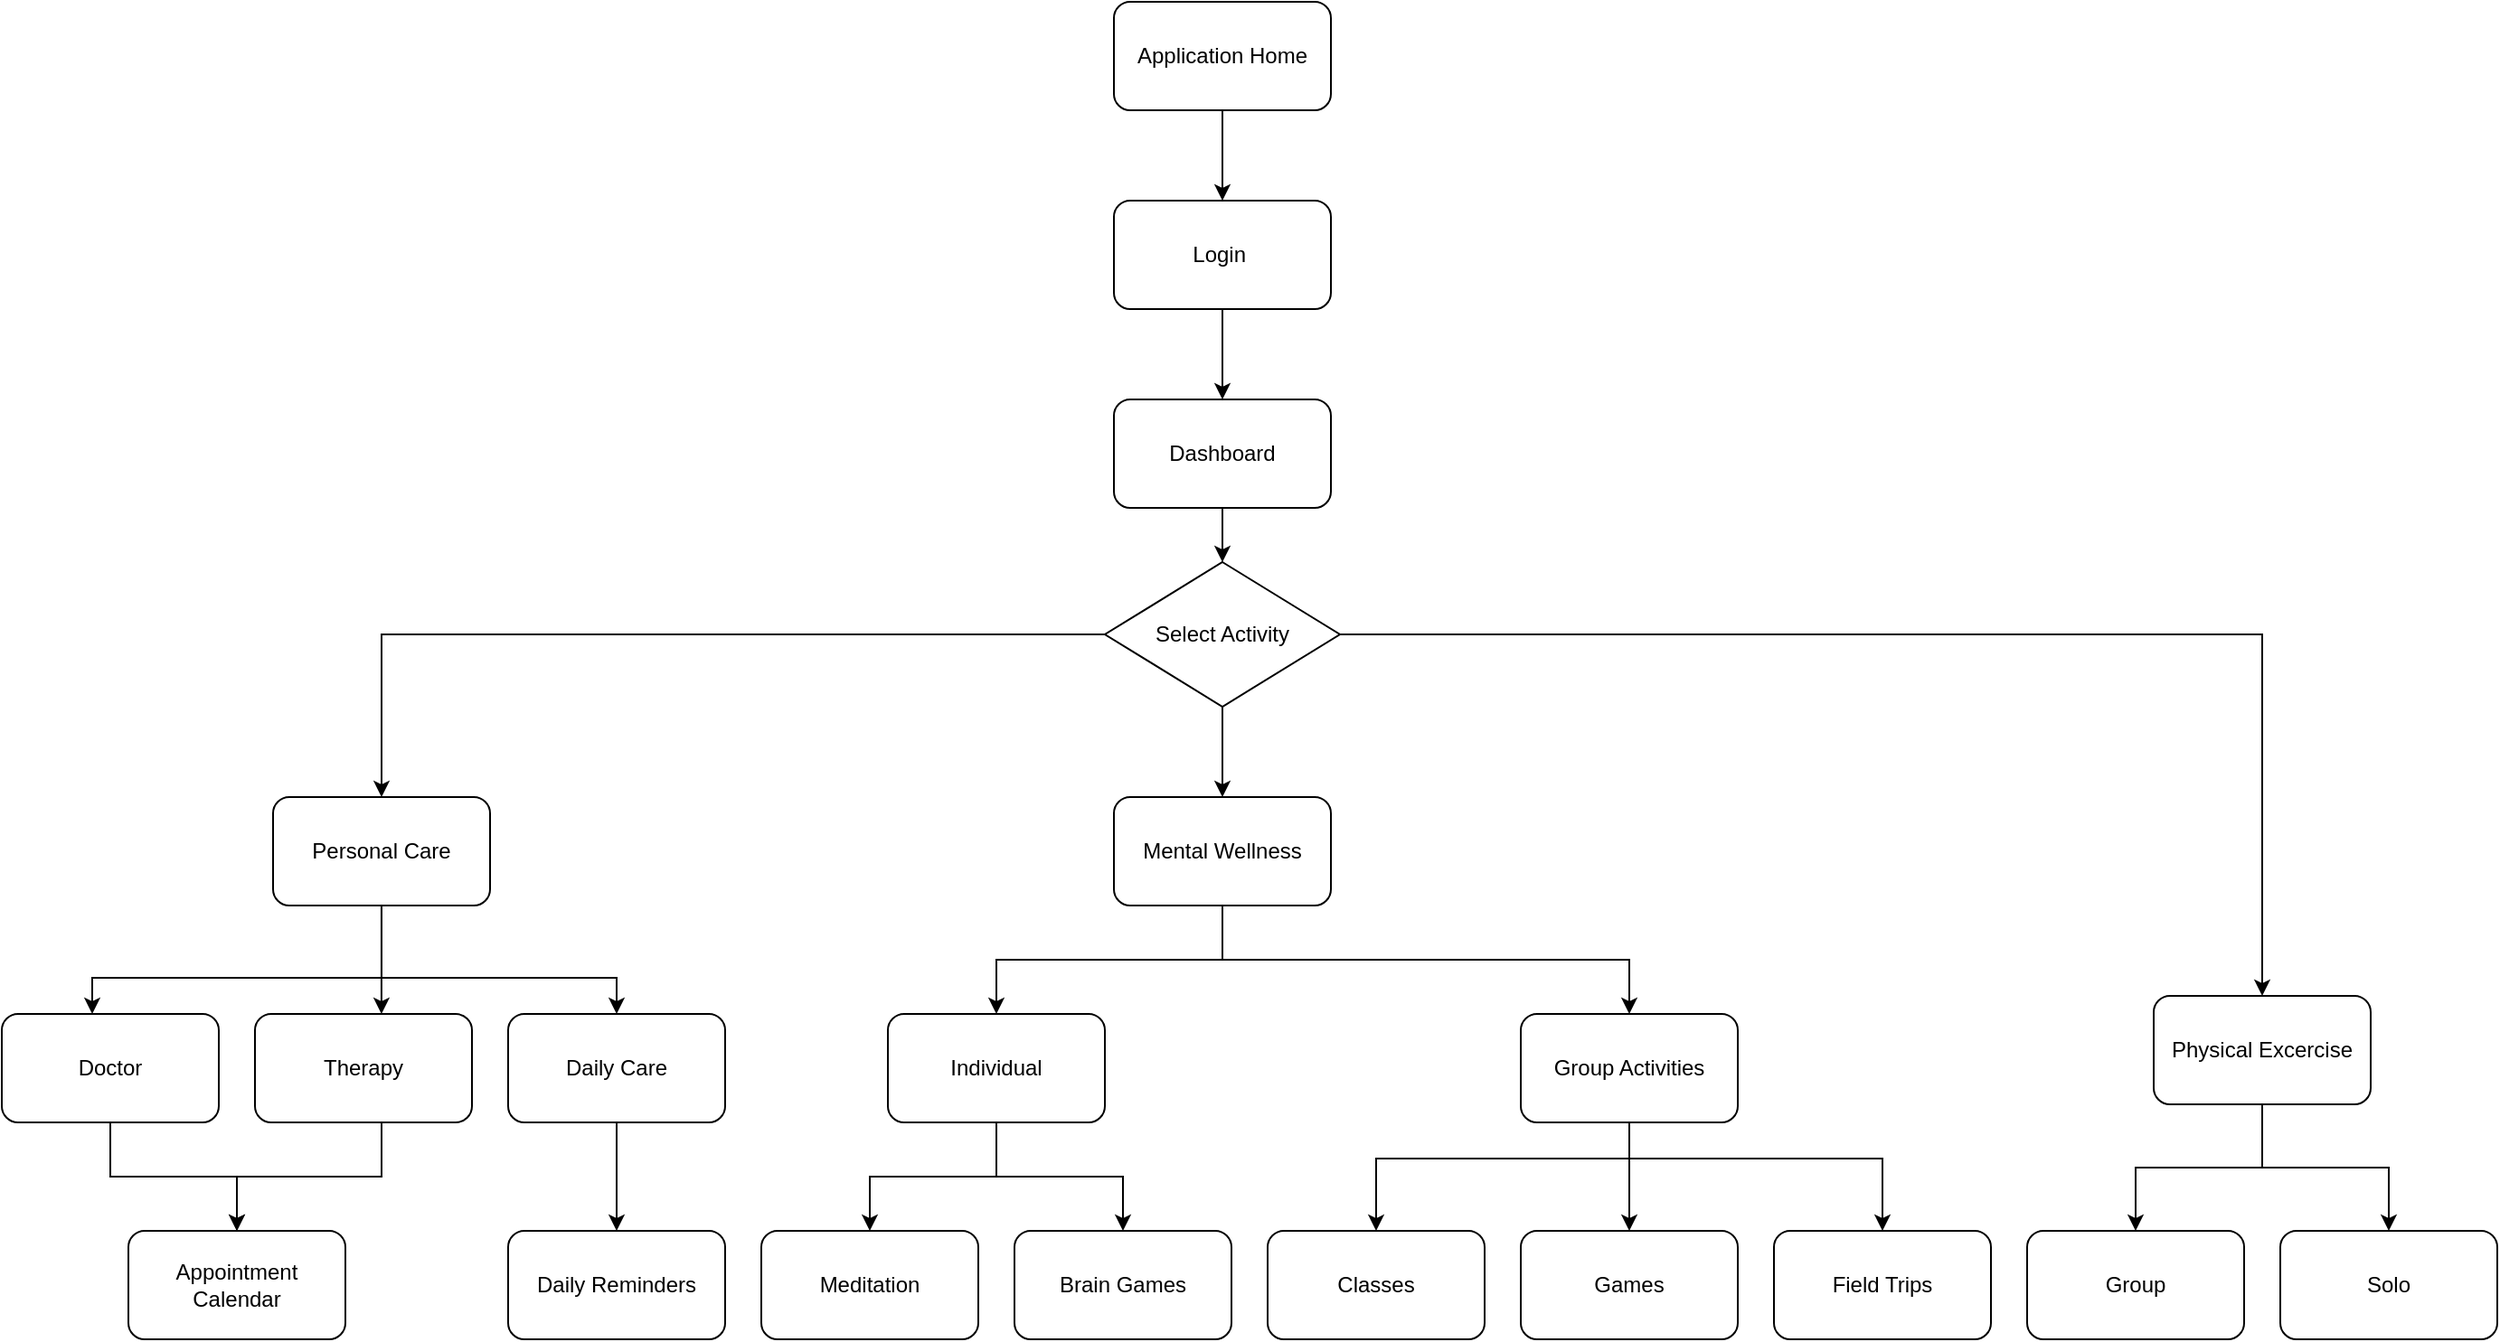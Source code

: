 <mxfile version="21.0.2" type="google"><diagram id="_sT7qKCTdTzAdbtFe4aW" name="Page-1"><mxGraphModel grid="1" page="1" gridSize="10" guides="1" tooltips="1" connect="1" arrows="1" fold="1" pageScale="1" pageWidth="850" pageHeight="1100" math="0" shadow="0"><root><mxCell id="0"/><mxCell id="1" parent="0"/><mxCell id="HZFCeRh9CY8PFUT6RLnf-15" value="" style="edgeStyle=orthogonalEdgeStyle;rounded=0;orthogonalLoop=1;jettySize=auto;html=1;" edge="1" parent="1" source="HZFCeRh9CY8PFUT6RLnf-1" target="HZFCeRh9CY8PFUT6RLnf-2"><mxGeometry relative="1" as="geometry"/></mxCell><mxCell id="HZFCeRh9CY8PFUT6RLnf-1" value="Application Home" style="rounded=1;whiteSpace=wrap;html=1;" vertex="1" parent="1"><mxGeometry x="355" y="40" width="120" height="60" as="geometry"/></mxCell><mxCell id="HZFCeRh9CY8PFUT6RLnf-14" value="" style="edgeStyle=orthogonalEdgeStyle;rounded=0;orthogonalLoop=1;jettySize=auto;html=1;" edge="1" parent="1" source="HZFCeRh9CY8PFUT6RLnf-2" target="HZFCeRh9CY8PFUT6RLnf-3"><mxGeometry relative="1" as="geometry"/></mxCell><mxCell id="HZFCeRh9CY8PFUT6RLnf-2" value="Login&amp;nbsp;" style="rounded=1;whiteSpace=wrap;html=1;" vertex="1" parent="1"><mxGeometry x="355" y="150" width="120" height="60" as="geometry"/></mxCell><mxCell id="HZFCeRh9CY8PFUT6RLnf-13" value="" style="edgeStyle=orthogonalEdgeStyle;rounded=0;orthogonalLoop=1;jettySize=auto;html=1;" edge="1" parent="1" source="HZFCeRh9CY8PFUT6RLnf-3" target="HZFCeRh9CY8PFUT6RLnf-4"><mxGeometry relative="1" as="geometry"/></mxCell><mxCell id="HZFCeRh9CY8PFUT6RLnf-3" value="Dashboard" style="rounded=1;whiteSpace=wrap;html=1;" vertex="1" parent="1"><mxGeometry x="355" y="260" width="120" height="60" as="geometry"/></mxCell><mxCell id="HZFCeRh9CY8PFUT6RLnf-9" style="edgeStyle=orthogonalEdgeStyle;rounded=0;orthogonalLoop=1;jettySize=auto;html=1;entryX=0.5;entryY=0;entryDx=0;entryDy=0;" edge="1" parent="1" source="HZFCeRh9CY8PFUT6RLnf-4" target="HZFCeRh9CY8PFUT6RLnf-5"><mxGeometry relative="1" as="geometry"/></mxCell><mxCell id="HZFCeRh9CY8PFUT6RLnf-12" style="edgeStyle=orthogonalEdgeStyle;rounded=0;orthogonalLoop=1;jettySize=auto;html=1;" edge="1" parent="1" source="HZFCeRh9CY8PFUT6RLnf-4" target="HZFCeRh9CY8PFUT6RLnf-8"><mxGeometry relative="1" as="geometry"/></mxCell><mxCell id="HZFCeRh9CY8PFUT6RLnf-54" style="edgeStyle=orthogonalEdgeStyle;rounded=0;orthogonalLoop=1;jettySize=auto;html=1;entryX=0.5;entryY=0;entryDx=0;entryDy=0;" edge="1" parent="1" source="HZFCeRh9CY8PFUT6RLnf-4" target="HZFCeRh9CY8PFUT6RLnf-6"><mxGeometry relative="1" as="geometry"/></mxCell><mxCell id="HZFCeRh9CY8PFUT6RLnf-4" value="Select Activity" style="rhombus;whiteSpace=wrap;html=1;" vertex="1" parent="1"><mxGeometry x="350" y="350" width="130" height="80" as="geometry"/></mxCell><mxCell id="HZFCeRh9CY8PFUT6RLnf-17" value="" style="edgeStyle=orthogonalEdgeStyle;rounded=0;orthogonalLoop=1;jettySize=auto;html=1;" edge="1" parent="1" source="HZFCeRh9CY8PFUT6RLnf-5" target="HZFCeRh9CY8PFUT6RLnf-16"><mxGeometry relative="1" as="geometry"><Array as="points"><mxPoint x="-50" y="580"/><mxPoint x="-210" y="580"/></Array></mxGeometry></mxCell><mxCell id="HZFCeRh9CY8PFUT6RLnf-36" style="edgeStyle=orthogonalEdgeStyle;rounded=0;orthogonalLoop=1;jettySize=auto;html=1;entryX=0.5;entryY=0;entryDx=0;entryDy=0;" edge="1" parent="1" source="HZFCeRh9CY8PFUT6RLnf-5" target="HZFCeRh9CY8PFUT6RLnf-35"><mxGeometry relative="1" as="geometry"><Array as="points"><mxPoint x="-50" y="580"/><mxPoint x="80" y="580"/></Array></mxGeometry></mxCell><mxCell id="HZFCeRh9CY8PFUT6RLnf-58" style="edgeStyle=orthogonalEdgeStyle;rounded=0;orthogonalLoop=1;jettySize=auto;html=1;entryX=0.583;entryY=0;entryDx=0;entryDy=0;entryPerimeter=0;" edge="1" parent="1" source="HZFCeRh9CY8PFUT6RLnf-5" target="HZFCeRh9CY8PFUT6RLnf-18"><mxGeometry relative="1" as="geometry"/></mxCell><mxCell id="HZFCeRh9CY8PFUT6RLnf-5" value="Personal Care" style="rounded=1;whiteSpace=wrap;html=1;" vertex="1" parent="1"><mxGeometry x="-110" y="480" width="120" height="60" as="geometry"/></mxCell><mxCell id="HZFCeRh9CY8PFUT6RLnf-32" value="" style="edgeStyle=orthogonalEdgeStyle;rounded=0;orthogonalLoop=1;jettySize=auto;html=1;" edge="1" parent="1" source="HZFCeRh9CY8PFUT6RLnf-6" target="HZFCeRh9CY8PFUT6RLnf-29"><mxGeometry relative="1" as="geometry"/></mxCell><mxCell id="HZFCeRh9CY8PFUT6RLnf-33" style="edgeStyle=orthogonalEdgeStyle;rounded=0;orthogonalLoop=1;jettySize=auto;html=1;" edge="1" parent="1" source="HZFCeRh9CY8PFUT6RLnf-6" target="HZFCeRh9CY8PFUT6RLnf-25"><mxGeometry relative="1" as="geometry"/></mxCell><mxCell id="HZFCeRh9CY8PFUT6RLnf-6" value="Physical Excercise" style="rounded=1;whiteSpace=wrap;html=1;" vertex="1" parent="1"><mxGeometry x="930" y="590" width="120" height="60" as="geometry"/></mxCell><mxCell id="HZFCeRh9CY8PFUT6RLnf-45" style="edgeStyle=orthogonalEdgeStyle;rounded=0;orthogonalLoop=1;jettySize=auto;html=1;entryX=0.5;entryY=0;entryDx=0;entryDy=0;" edge="1" parent="1" source="HZFCeRh9CY8PFUT6RLnf-7" target="HZFCeRh9CY8PFUT6RLnf-43"><mxGeometry relative="1" as="geometry"><Array as="points"><mxPoint x="640" y="680"/><mxPoint x="500" y="680"/></Array></mxGeometry></mxCell><mxCell id="HZFCeRh9CY8PFUT6RLnf-47" style="edgeStyle=orthogonalEdgeStyle;rounded=0;orthogonalLoop=1;jettySize=auto;html=1;entryX=0.5;entryY=0;entryDx=0;entryDy=0;" edge="1" parent="1" source="HZFCeRh9CY8PFUT6RLnf-7" target="HZFCeRh9CY8PFUT6RLnf-28"><mxGeometry relative="1" as="geometry"><Array as="points"><mxPoint x="640" y="680"/><mxPoint x="780" y="680"/></Array></mxGeometry></mxCell><mxCell id="HZFCeRh9CY8PFUT6RLnf-56" value="" style="edgeStyle=orthogonalEdgeStyle;rounded=0;orthogonalLoop=1;jettySize=auto;html=1;" edge="1" parent="1" source="HZFCeRh9CY8PFUT6RLnf-7" target="HZFCeRh9CY8PFUT6RLnf-44"><mxGeometry relative="1" as="geometry"/></mxCell><mxCell id="HZFCeRh9CY8PFUT6RLnf-7" value="Group Activities" style="rounded=1;whiteSpace=wrap;html=1;" vertex="1" parent="1"><mxGeometry x="580" y="600" width="120" height="60" as="geometry"/></mxCell><mxCell id="HZFCeRh9CY8PFUT6RLnf-49" style="edgeStyle=orthogonalEdgeStyle;rounded=0;orthogonalLoop=1;jettySize=auto;html=1;" edge="1" parent="1" source="HZFCeRh9CY8PFUT6RLnf-8" target="HZFCeRh9CY8PFUT6RLnf-48"><mxGeometry relative="1" as="geometry"><Array as="points"><mxPoint x="415" y="570"/><mxPoint x="290" y="570"/></Array></mxGeometry></mxCell><mxCell id="HZFCeRh9CY8PFUT6RLnf-53" style="edgeStyle=orthogonalEdgeStyle;rounded=0;orthogonalLoop=1;jettySize=auto;html=1;" edge="1" parent="1" source="HZFCeRh9CY8PFUT6RLnf-8" target="HZFCeRh9CY8PFUT6RLnf-7"><mxGeometry relative="1" as="geometry"><Array as="points"><mxPoint x="415" y="570"/><mxPoint x="640" y="570"/></Array></mxGeometry></mxCell><mxCell id="HZFCeRh9CY8PFUT6RLnf-8" value="Mental Wellness" style="rounded=1;whiteSpace=wrap;html=1;" vertex="1" parent="1"><mxGeometry x="355" y="480" width="120" height="60" as="geometry"/></mxCell><mxCell id="HZFCeRh9CY8PFUT6RLnf-38" style="edgeStyle=orthogonalEdgeStyle;rounded=0;orthogonalLoop=1;jettySize=auto;html=1;entryX=0.5;entryY=0;entryDx=0;entryDy=0;" edge="1" parent="1" source="HZFCeRh9CY8PFUT6RLnf-16" target="HZFCeRh9CY8PFUT6RLnf-37"><mxGeometry relative="1" as="geometry"/></mxCell><mxCell id="HZFCeRh9CY8PFUT6RLnf-16" value="Doctor" style="rounded=1;whiteSpace=wrap;html=1;" vertex="1" parent="1"><mxGeometry x="-260" y="600" width="120" height="60" as="geometry"/></mxCell><mxCell id="HZFCeRh9CY8PFUT6RLnf-39" style="edgeStyle=orthogonalEdgeStyle;rounded=0;orthogonalLoop=1;jettySize=auto;html=1;" edge="1" parent="1" source="HZFCeRh9CY8PFUT6RLnf-18"><mxGeometry relative="1" as="geometry"><mxPoint x="-130" y="720" as="targetPoint"/><Array as="points"><mxPoint x="-50" y="690"/><mxPoint x="-130" y="690"/></Array></mxGeometry></mxCell><mxCell id="HZFCeRh9CY8PFUT6RLnf-18" value="Therapy" style="rounded=1;whiteSpace=wrap;html=1;" vertex="1" parent="1"><mxGeometry x="-120" y="600" width="120" height="60" as="geometry"/></mxCell><mxCell id="HZFCeRh9CY8PFUT6RLnf-25" value="Solo" style="rounded=1;whiteSpace=wrap;html=1;" vertex="1" parent="1"><mxGeometry x="1000" y="720" width="120" height="60" as="geometry"/></mxCell><mxCell id="HZFCeRh9CY8PFUT6RLnf-28" value="Field Trips" style="rounded=1;whiteSpace=wrap;html=1;" vertex="1" parent="1"><mxGeometry x="720" y="720" width="120" height="60" as="geometry"/></mxCell><mxCell id="HZFCeRh9CY8PFUT6RLnf-29" value="Group" style="rounded=1;whiteSpace=wrap;html=1;" vertex="1" parent="1"><mxGeometry x="860" y="720" width="120" height="60" as="geometry"/></mxCell><mxCell id="HZFCeRh9CY8PFUT6RLnf-55" value="" style="edgeStyle=orthogonalEdgeStyle;rounded=0;orthogonalLoop=1;jettySize=auto;html=1;" edge="1" parent="1" source="HZFCeRh9CY8PFUT6RLnf-35" target="HZFCeRh9CY8PFUT6RLnf-41"><mxGeometry relative="1" as="geometry"/></mxCell><mxCell id="HZFCeRh9CY8PFUT6RLnf-35" value="Daily Care" style="rounded=1;whiteSpace=wrap;html=1;" vertex="1" parent="1"><mxGeometry x="20" y="600" width="120" height="60" as="geometry"/></mxCell><mxCell id="HZFCeRh9CY8PFUT6RLnf-37" value="Appointment Calendar" style="rounded=1;whiteSpace=wrap;html=1;" vertex="1" parent="1"><mxGeometry x="-190" y="720" width="120" height="60" as="geometry"/></mxCell><mxCell id="HZFCeRh9CY8PFUT6RLnf-41" value="Daily Reminders" style="rounded=1;whiteSpace=wrap;html=1;" vertex="1" parent="1"><mxGeometry x="20" y="720" width="120" height="60" as="geometry"/></mxCell><mxCell id="HZFCeRh9CY8PFUT6RLnf-42" value="Meditation" style="rounded=1;whiteSpace=wrap;html=1;" vertex="1" parent="1"><mxGeometry x="160" y="720" width="120" height="60" as="geometry"/></mxCell><mxCell id="HZFCeRh9CY8PFUT6RLnf-43" value="Classes" style="rounded=1;whiteSpace=wrap;html=1;" vertex="1" parent="1"><mxGeometry x="440" y="720" width="120" height="60" as="geometry"/></mxCell><mxCell id="HZFCeRh9CY8PFUT6RLnf-44" value="Games" style="rounded=1;whiteSpace=wrap;html=1;" vertex="1" parent="1"><mxGeometry x="580" y="720" width="120" height="60" as="geometry"/></mxCell><mxCell id="HZFCeRh9CY8PFUT6RLnf-51" style="edgeStyle=orthogonalEdgeStyle;rounded=0;orthogonalLoop=1;jettySize=auto;html=1;entryX=0.5;entryY=0;entryDx=0;entryDy=0;" edge="1" parent="1" source="HZFCeRh9CY8PFUT6RLnf-48" target="HZFCeRh9CY8PFUT6RLnf-50"><mxGeometry relative="1" as="geometry"/></mxCell><mxCell id="HZFCeRh9CY8PFUT6RLnf-52" style="edgeStyle=orthogonalEdgeStyle;rounded=0;orthogonalLoop=1;jettySize=auto;html=1;entryX=0.5;entryY=0;entryDx=0;entryDy=0;" edge="1" parent="1" source="HZFCeRh9CY8PFUT6RLnf-48" target="HZFCeRh9CY8PFUT6RLnf-42"><mxGeometry relative="1" as="geometry"/></mxCell><mxCell id="HZFCeRh9CY8PFUT6RLnf-48" value="Individual" style="rounded=1;whiteSpace=wrap;html=1;" vertex="1" parent="1"><mxGeometry x="230" y="600" width="120" height="60" as="geometry"/></mxCell><mxCell id="HZFCeRh9CY8PFUT6RLnf-50" value="Brain Games" style="rounded=1;whiteSpace=wrap;html=1;" vertex="1" parent="1"><mxGeometry x="300" y="720" width="120" height="60" as="geometry"/></mxCell></root></mxGraphModel></diagram></mxfile>
